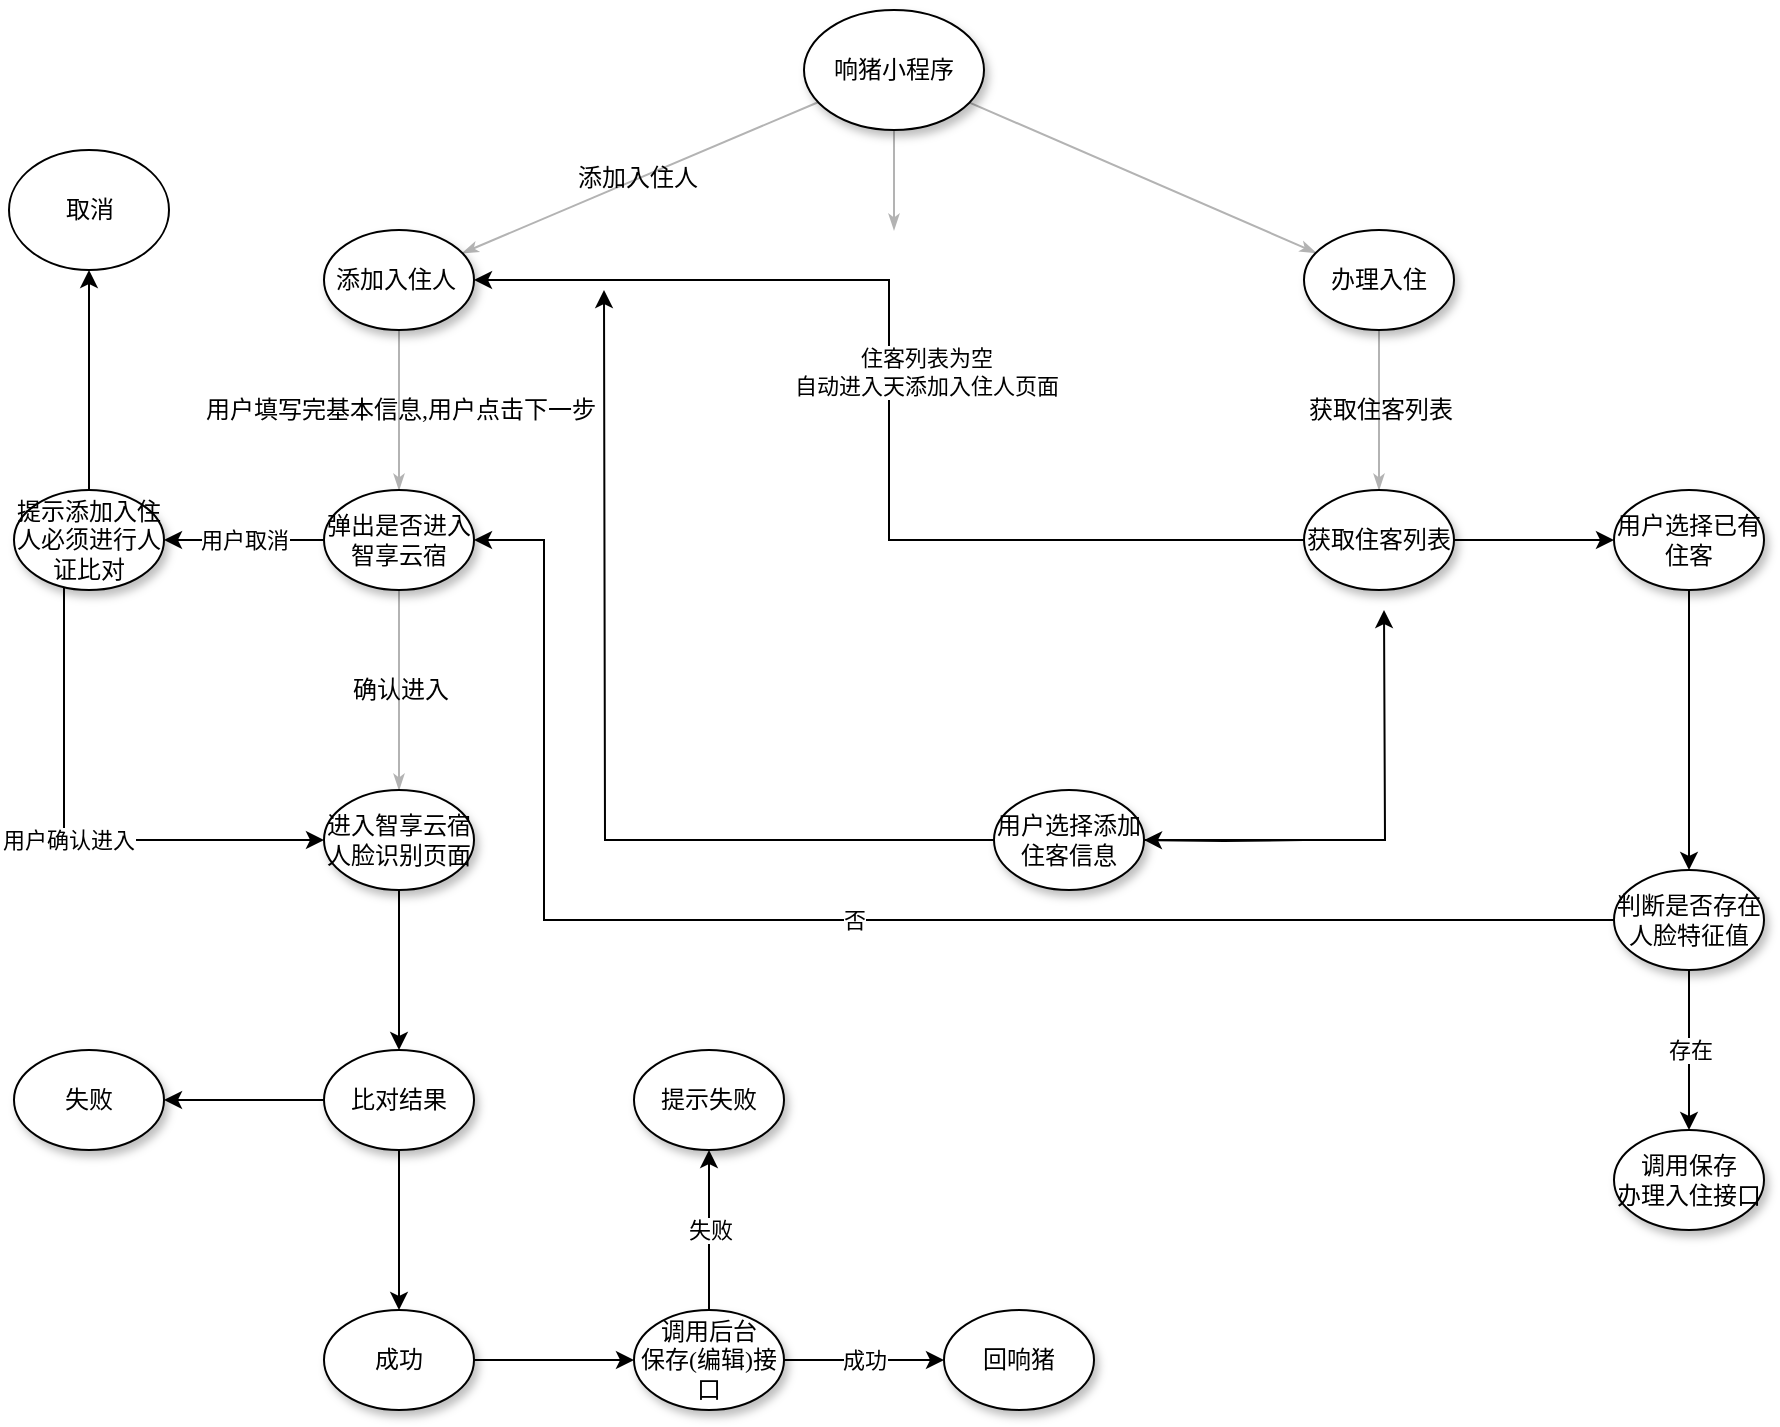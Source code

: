 <mxfile version="14.6.0" type="github">
  <diagram name="Page-1" id="42789a77-a242-8287-6e28-9cd8cfd52e62">
    <mxGraphModel dx="1422" dy="762" grid="1" gridSize="10" guides="1" tooltips="1" connect="1" arrows="1" fold="1" page="1" pageScale="1" pageWidth="1100" pageHeight="850" background="#ffffff" math="0" shadow="0">
      <root>
        <mxCell id="0" />
        <mxCell id="1" parent="0" />
        <mxCell id="1ea317790d2ca983-12" style="edgeStyle=none;rounded=1;html=1;labelBackgroundColor=none;startArrow=none;startFill=0;startSize=5;endArrow=classicThin;endFill=1;endSize=5;jettySize=auto;orthogonalLoop=1;strokeColor=#B3B3B3;strokeWidth=1;fontFamily=Verdana;fontSize=12" parent="1" source="1ea317790d2ca983-1" edge="1">
          <mxGeometry relative="1" as="geometry">
            <mxPoint x="495" y="190" as="targetPoint" />
          </mxGeometry>
        </mxCell>
        <mxCell id="1ea317790d2ca983-13" value="添加入住人&amp;nbsp;" style="edgeStyle=none;rounded=1;html=1;labelBackgroundColor=none;startArrow=none;startFill=0;startSize=5;endArrow=classicThin;endFill=1;endSize=5;jettySize=auto;orthogonalLoop=1;strokeColor=#B3B3B3;strokeWidth=1;fontFamily=Verdana;fontSize=12" parent="1" source="1ea317790d2ca983-1" target="1ea317790d2ca983-9" edge="1">
          <mxGeometry relative="1" as="geometry" />
        </mxCell>
        <mxCell id="1ea317790d2ca983-14" value="" style="edgeStyle=none;rounded=1;html=1;labelBackgroundColor=none;startArrow=none;startFill=0;startSize=5;endArrow=classicThin;endFill=1;endSize=5;jettySize=auto;orthogonalLoop=1;strokeColor=#B3B3B3;strokeWidth=1;fontFamily=Verdana;fontSize=12" parent="1" source="1ea317790d2ca983-1" target="1ea317790d2ca983-3" edge="1">
          <mxGeometry relative="1" as="geometry" />
        </mxCell>
        <mxCell id="1ea317790d2ca983-1" value="响猪小程序" style="ellipse;whiteSpace=wrap;html=1;rounded=0;shadow=1;comic=0;labelBackgroundColor=none;strokeWidth=1;fontFamily=Verdana;fontSize=12;align=center;" parent="1" vertex="1">
          <mxGeometry x="450" y="80" width="90" height="60" as="geometry" />
        </mxCell>
        <mxCell id="1ea317790d2ca983-15" value="获取住客列表" style="edgeStyle=none;rounded=1;html=1;labelBackgroundColor=none;startArrow=none;startFill=0;startSize=5;endArrow=classicThin;endFill=1;endSize=5;jettySize=auto;orthogonalLoop=1;strokeColor=#B3B3B3;strokeWidth=1;fontFamily=Verdana;fontSize=12" parent="1" source="1ea317790d2ca983-3" target="1ea317790d2ca983-4" edge="1">
          <mxGeometry relative="1" as="geometry" />
        </mxCell>
        <mxCell id="1ea317790d2ca983-3" value="&lt;span&gt;办理入住&lt;/span&gt;" style="ellipse;whiteSpace=wrap;html=1;rounded=0;shadow=1;comic=0;labelBackgroundColor=none;strokeWidth=1;fontFamily=Verdana;fontSize=12;align=center;" parent="1" vertex="1">
          <mxGeometry x="700" y="190" width="75" height="50" as="geometry" />
        </mxCell>
        <mxCell id="yDMDq4RHHHaFF2rKGilQ-22" value="住客列表为空&lt;br&gt;自动进入天添加入住人页面" style="edgeStyle=orthogonalEdgeStyle;rounded=0;orthogonalLoop=1;jettySize=auto;html=1;entryX=1;entryY=0.5;entryDx=0;entryDy=0;" edge="1" parent="1" source="1ea317790d2ca983-4" target="1ea317790d2ca983-9">
          <mxGeometry x="0.073" y="-17" relative="1" as="geometry">
            <mxPoint x="595" y="345" as="targetPoint" />
            <mxPoint x="1" y="1" as="offset" />
          </mxGeometry>
        </mxCell>
        <mxCell id="yDMDq4RHHHaFF2rKGilQ-28" value="" style="edgeStyle=orthogonalEdgeStyle;rounded=0;orthogonalLoop=1;jettySize=auto;html=1;" edge="1" parent="1" source="1ea317790d2ca983-4" target="yDMDq4RHHHaFF2rKGilQ-27">
          <mxGeometry relative="1" as="geometry" />
        </mxCell>
        <mxCell id="1ea317790d2ca983-4" value="&lt;span&gt;获取住客列表&lt;/span&gt;" style="ellipse;whiteSpace=wrap;html=1;rounded=0;shadow=1;comic=0;labelBackgroundColor=none;strokeWidth=1;fontFamily=Verdana;fontSize=12;align=center;" parent="1" vertex="1">
          <mxGeometry x="700" y="320" width="75" height="50" as="geometry" />
        </mxCell>
        <mxCell id="yDMDq4RHHHaFF2rKGilQ-24" value="" style="edgeStyle=orthogonalEdgeStyle;rounded=0;orthogonalLoop=1;jettySize=auto;html=1;" edge="1" parent="1" target="yDMDq4RHHHaFF2rKGilQ-23">
          <mxGeometry relative="1" as="geometry">
            <mxPoint x="700" y="495" as="sourcePoint" />
          </mxGeometry>
        </mxCell>
        <mxCell id="1ea317790d2ca983-19" value="用户填写完基本信息,用户点击下一步" style="edgeStyle=none;rounded=1;html=1;labelBackgroundColor=none;startArrow=none;startFill=0;startSize=5;endArrow=classicThin;endFill=1;endSize=5;jettySize=auto;orthogonalLoop=1;strokeColor=#B3B3B3;strokeWidth=1;fontFamily=Verdana;fontSize=12" parent="1" source="1ea317790d2ca983-9" target="1ea317790d2ca983-10" edge="1">
          <mxGeometry relative="1" as="geometry" />
        </mxCell>
        <mxCell id="1ea317790d2ca983-9" value="&lt;span&gt;添加入住人&amp;nbsp;&lt;/span&gt;" style="ellipse;whiteSpace=wrap;html=1;rounded=0;shadow=1;comic=0;labelBackgroundColor=none;strokeWidth=1;fontFamily=Verdana;fontSize=12;align=center;" parent="1" vertex="1">
          <mxGeometry x="210" y="190" width="75" height="50" as="geometry" />
        </mxCell>
        <mxCell id="1ea317790d2ca983-20" value="确认进入" style="edgeStyle=none;rounded=1;html=1;labelBackgroundColor=none;startArrow=none;startFill=0;startSize=5;endArrow=classicThin;endFill=1;endSize=5;jettySize=auto;orthogonalLoop=1;strokeColor=#B3B3B3;strokeWidth=1;fontFamily=Verdana;fontSize=12" parent="1" source="1ea317790d2ca983-10" target="1ea317790d2ca983-11" edge="1">
          <mxGeometry relative="1" as="geometry" />
        </mxCell>
        <mxCell id="yDMDq4RHHHaFF2rKGilQ-2" value="用户取消" style="edgeStyle=orthogonalEdgeStyle;rounded=0;orthogonalLoop=1;jettySize=auto;html=1;" edge="1" parent="1" source="1ea317790d2ca983-10" target="yDMDq4RHHHaFF2rKGilQ-1">
          <mxGeometry relative="1" as="geometry" />
        </mxCell>
        <mxCell id="1ea317790d2ca983-10" value="弹出是否进入智享云宿" style="ellipse;whiteSpace=wrap;html=1;rounded=0;shadow=1;comic=0;labelBackgroundColor=none;strokeWidth=1;fontFamily=Verdana;fontSize=12;align=center;" parent="1" vertex="1">
          <mxGeometry x="210" y="320" width="75" height="50" as="geometry" />
        </mxCell>
        <mxCell id="yDMDq4RHHHaFF2rKGilQ-6" value="" style="edgeStyle=orthogonalEdgeStyle;rounded=0;orthogonalLoop=1;jettySize=auto;html=1;" edge="1" parent="1" source="1ea317790d2ca983-11" target="yDMDq4RHHHaFF2rKGilQ-5">
          <mxGeometry relative="1" as="geometry" />
        </mxCell>
        <mxCell id="1ea317790d2ca983-11" value="进入智享云宿人脸识别页面" style="ellipse;whiteSpace=wrap;html=1;rounded=0;shadow=1;comic=0;labelBackgroundColor=none;strokeWidth=1;fontFamily=Verdana;fontSize=12;align=center;" parent="1" vertex="1">
          <mxGeometry x="210" y="470" width="75" height="50" as="geometry" />
        </mxCell>
        <mxCell id="yDMDq4RHHHaFF2rKGilQ-4" value="用户确认进入" style="edgeStyle=orthogonalEdgeStyle;rounded=0;orthogonalLoop=1;jettySize=auto;html=1;" edge="1" parent="1" source="yDMDq4RHHHaFF2rKGilQ-1" target="1ea317790d2ca983-11">
          <mxGeometry relative="1" as="geometry">
            <mxPoint x="92.5" y="450" as="targetPoint" />
            <Array as="points">
              <mxPoint x="80" y="495" />
            </Array>
          </mxGeometry>
        </mxCell>
        <mxCell id="yDMDq4RHHHaFF2rKGilQ-20" value="" style="edgeStyle=orthogonalEdgeStyle;rounded=0;orthogonalLoop=1;jettySize=auto;html=1;" edge="1" parent="1" source="yDMDq4RHHHaFF2rKGilQ-1" target="yDMDq4RHHHaFF2rKGilQ-18">
          <mxGeometry relative="1" as="geometry" />
        </mxCell>
        <mxCell id="yDMDq4RHHHaFF2rKGilQ-1" value="提示添加入住人必须进行人证比对" style="ellipse;whiteSpace=wrap;html=1;rounded=0;shadow=1;comic=0;labelBackgroundColor=none;strokeWidth=1;fontFamily=Verdana;fontSize=12;align=center;" vertex="1" parent="1">
          <mxGeometry x="55" y="320" width="75" height="50" as="geometry" />
        </mxCell>
        <mxCell id="yDMDq4RHHHaFF2rKGilQ-8" value="" style="edgeStyle=orthogonalEdgeStyle;rounded=0;orthogonalLoop=1;jettySize=auto;html=1;" edge="1" parent="1" source="yDMDq4RHHHaFF2rKGilQ-5" target="yDMDq4RHHHaFF2rKGilQ-7">
          <mxGeometry relative="1" as="geometry" />
        </mxCell>
        <mxCell id="yDMDq4RHHHaFF2rKGilQ-10" value="" style="edgeStyle=orthogonalEdgeStyle;rounded=0;orthogonalLoop=1;jettySize=auto;html=1;" edge="1" parent="1" source="yDMDq4RHHHaFF2rKGilQ-5" target="yDMDq4RHHHaFF2rKGilQ-9">
          <mxGeometry relative="1" as="geometry" />
        </mxCell>
        <mxCell id="yDMDq4RHHHaFF2rKGilQ-5" value="比对结果" style="ellipse;whiteSpace=wrap;html=1;rounded=0;shadow=1;comic=0;labelBackgroundColor=none;strokeWidth=1;fontFamily=Verdana;fontSize=12;align=center;" vertex="1" parent="1">
          <mxGeometry x="210" y="600" width="75" height="50" as="geometry" />
        </mxCell>
        <mxCell id="yDMDq4RHHHaFF2rKGilQ-7" value="失败" style="ellipse;whiteSpace=wrap;html=1;rounded=0;shadow=1;comic=0;labelBackgroundColor=none;strokeWidth=1;fontFamily=Verdana;fontSize=12;align=center;" vertex="1" parent="1">
          <mxGeometry x="55" y="600" width="75" height="50" as="geometry" />
        </mxCell>
        <mxCell id="yDMDq4RHHHaFF2rKGilQ-12" value="" style="edgeStyle=orthogonalEdgeStyle;rounded=0;orthogonalLoop=1;jettySize=auto;html=1;" edge="1" parent="1" source="yDMDq4RHHHaFF2rKGilQ-9" target="yDMDq4RHHHaFF2rKGilQ-11">
          <mxGeometry relative="1" as="geometry" />
        </mxCell>
        <mxCell id="yDMDq4RHHHaFF2rKGilQ-9" value="成功" style="ellipse;whiteSpace=wrap;html=1;rounded=0;shadow=1;comic=0;labelBackgroundColor=none;strokeWidth=1;fontFamily=Verdana;fontSize=12;align=center;" vertex="1" parent="1">
          <mxGeometry x="210" y="730" width="75" height="50" as="geometry" />
        </mxCell>
        <mxCell id="yDMDq4RHHHaFF2rKGilQ-14" value="成功" style="edgeStyle=orthogonalEdgeStyle;rounded=0;orthogonalLoop=1;jettySize=auto;html=1;" edge="1" parent="1" source="yDMDq4RHHHaFF2rKGilQ-11" target="yDMDq4RHHHaFF2rKGilQ-13">
          <mxGeometry relative="1" as="geometry" />
        </mxCell>
        <mxCell id="yDMDq4RHHHaFF2rKGilQ-16" value="失败" style="edgeStyle=orthogonalEdgeStyle;rounded=0;orthogonalLoop=1;jettySize=auto;html=1;" edge="1" parent="1" source="yDMDq4RHHHaFF2rKGilQ-11" target="yDMDq4RHHHaFF2rKGilQ-15">
          <mxGeometry relative="1" as="geometry" />
        </mxCell>
        <mxCell id="yDMDq4RHHHaFF2rKGilQ-11" value="调用后台&lt;br&gt;保存(编辑)接口" style="ellipse;whiteSpace=wrap;html=1;rounded=0;shadow=1;comic=0;labelBackgroundColor=none;strokeWidth=1;fontFamily=Verdana;fontSize=12;align=center;" vertex="1" parent="1">
          <mxGeometry x="365" y="730" width="75" height="50" as="geometry" />
        </mxCell>
        <mxCell id="yDMDq4RHHHaFF2rKGilQ-13" value="回响猪" style="ellipse;whiteSpace=wrap;html=1;rounded=0;shadow=1;comic=0;labelBackgroundColor=none;strokeWidth=1;fontFamily=Verdana;fontSize=12;align=center;" vertex="1" parent="1">
          <mxGeometry x="520" y="730" width="75" height="50" as="geometry" />
        </mxCell>
        <mxCell id="yDMDq4RHHHaFF2rKGilQ-15" value="提示失败" style="ellipse;whiteSpace=wrap;html=1;rounded=0;shadow=1;comic=0;labelBackgroundColor=none;strokeWidth=1;fontFamily=Verdana;fontSize=12;align=center;" vertex="1" parent="1">
          <mxGeometry x="365" y="600" width="75" height="50" as="geometry" />
        </mxCell>
        <mxCell id="yDMDq4RHHHaFF2rKGilQ-18" value="取消" style="ellipse;whiteSpace=wrap;html=1;" vertex="1" parent="1">
          <mxGeometry x="52.5" y="150" width="80" height="60" as="geometry" />
        </mxCell>
        <mxCell id="yDMDq4RHHHaFF2rKGilQ-25" style="edgeStyle=orthogonalEdgeStyle;rounded=0;orthogonalLoop=1;jettySize=auto;html=1;" edge="1" parent="1" source="yDMDq4RHHHaFF2rKGilQ-23">
          <mxGeometry relative="1" as="geometry">
            <mxPoint x="350" y="220" as="targetPoint" />
          </mxGeometry>
        </mxCell>
        <mxCell id="yDMDq4RHHHaFF2rKGilQ-26" style="edgeStyle=orthogonalEdgeStyle;rounded=0;orthogonalLoop=1;jettySize=auto;html=1;" edge="1" parent="1" source="yDMDq4RHHHaFF2rKGilQ-23">
          <mxGeometry relative="1" as="geometry">
            <mxPoint x="740" y="380" as="targetPoint" />
          </mxGeometry>
        </mxCell>
        <mxCell id="yDMDq4RHHHaFF2rKGilQ-23" value="用户选择添加住客信息" style="ellipse;whiteSpace=wrap;html=1;rounded=0;shadow=1;comic=0;labelBackgroundColor=none;strokeWidth=1;fontFamily=Verdana;fontSize=12;align=center;" vertex="1" parent="1">
          <mxGeometry x="545" y="470" width="75" height="50" as="geometry" />
        </mxCell>
        <mxCell id="yDMDq4RHHHaFF2rKGilQ-30" value="" style="edgeStyle=orthogonalEdgeStyle;rounded=0;orthogonalLoop=1;jettySize=auto;html=1;" edge="1" parent="1" source="yDMDq4RHHHaFF2rKGilQ-27" target="yDMDq4RHHHaFF2rKGilQ-29">
          <mxGeometry relative="1" as="geometry" />
        </mxCell>
        <mxCell id="yDMDq4RHHHaFF2rKGilQ-27" value="用户选择已有&lt;br&gt;住客" style="ellipse;whiteSpace=wrap;html=1;rounded=0;shadow=1;comic=0;labelBackgroundColor=none;strokeWidth=1;fontFamily=Verdana;fontSize=12;align=center;" vertex="1" parent="1">
          <mxGeometry x="855" y="320" width="75" height="50" as="geometry" />
        </mxCell>
        <mxCell id="yDMDq4RHHHaFF2rKGilQ-32" value="否" style="edgeStyle=orthogonalEdgeStyle;rounded=0;orthogonalLoop=1;jettySize=auto;html=1;entryX=1;entryY=0.5;entryDx=0;entryDy=0;" edge="1" parent="1" source="yDMDq4RHHHaFF2rKGilQ-29" target="1ea317790d2ca983-10">
          <mxGeometry relative="1" as="geometry">
            <mxPoint x="775" y="535" as="targetPoint" />
            <Array as="points">
              <mxPoint x="320" y="535" />
              <mxPoint x="320" y="345" />
            </Array>
          </mxGeometry>
        </mxCell>
        <mxCell id="yDMDq4RHHHaFF2rKGilQ-34" value="存在" style="edgeStyle=orthogonalEdgeStyle;rounded=0;orthogonalLoop=1;jettySize=auto;html=1;" edge="1" parent="1" source="yDMDq4RHHHaFF2rKGilQ-29" target="yDMDq4RHHHaFF2rKGilQ-33">
          <mxGeometry relative="1" as="geometry" />
        </mxCell>
        <mxCell id="yDMDq4RHHHaFF2rKGilQ-29" value="判断是否存在&lt;br&gt;人脸特征值" style="ellipse;whiteSpace=wrap;html=1;rounded=0;shadow=1;comic=0;labelBackgroundColor=none;strokeWidth=1;fontFamily=Verdana;fontSize=12;align=center;" vertex="1" parent="1">
          <mxGeometry x="855" y="510" width="75" height="50" as="geometry" />
        </mxCell>
        <mxCell id="yDMDq4RHHHaFF2rKGilQ-33" value="调用保存&lt;br&gt;办理入住接口" style="ellipse;whiteSpace=wrap;html=1;rounded=0;shadow=1;comic=0;labelBackgroundColor=none;strokeWidth=1;fontFamily=Verdana;fontSize=12;align=center;" vertex="1" parent="1">
          <mxGeometry x="855" y="640" width="75" height="50" as="geometry" />
        </mxCell>
      </root>
    </mxGraphModel>
  </diagram>
</mxfile>
